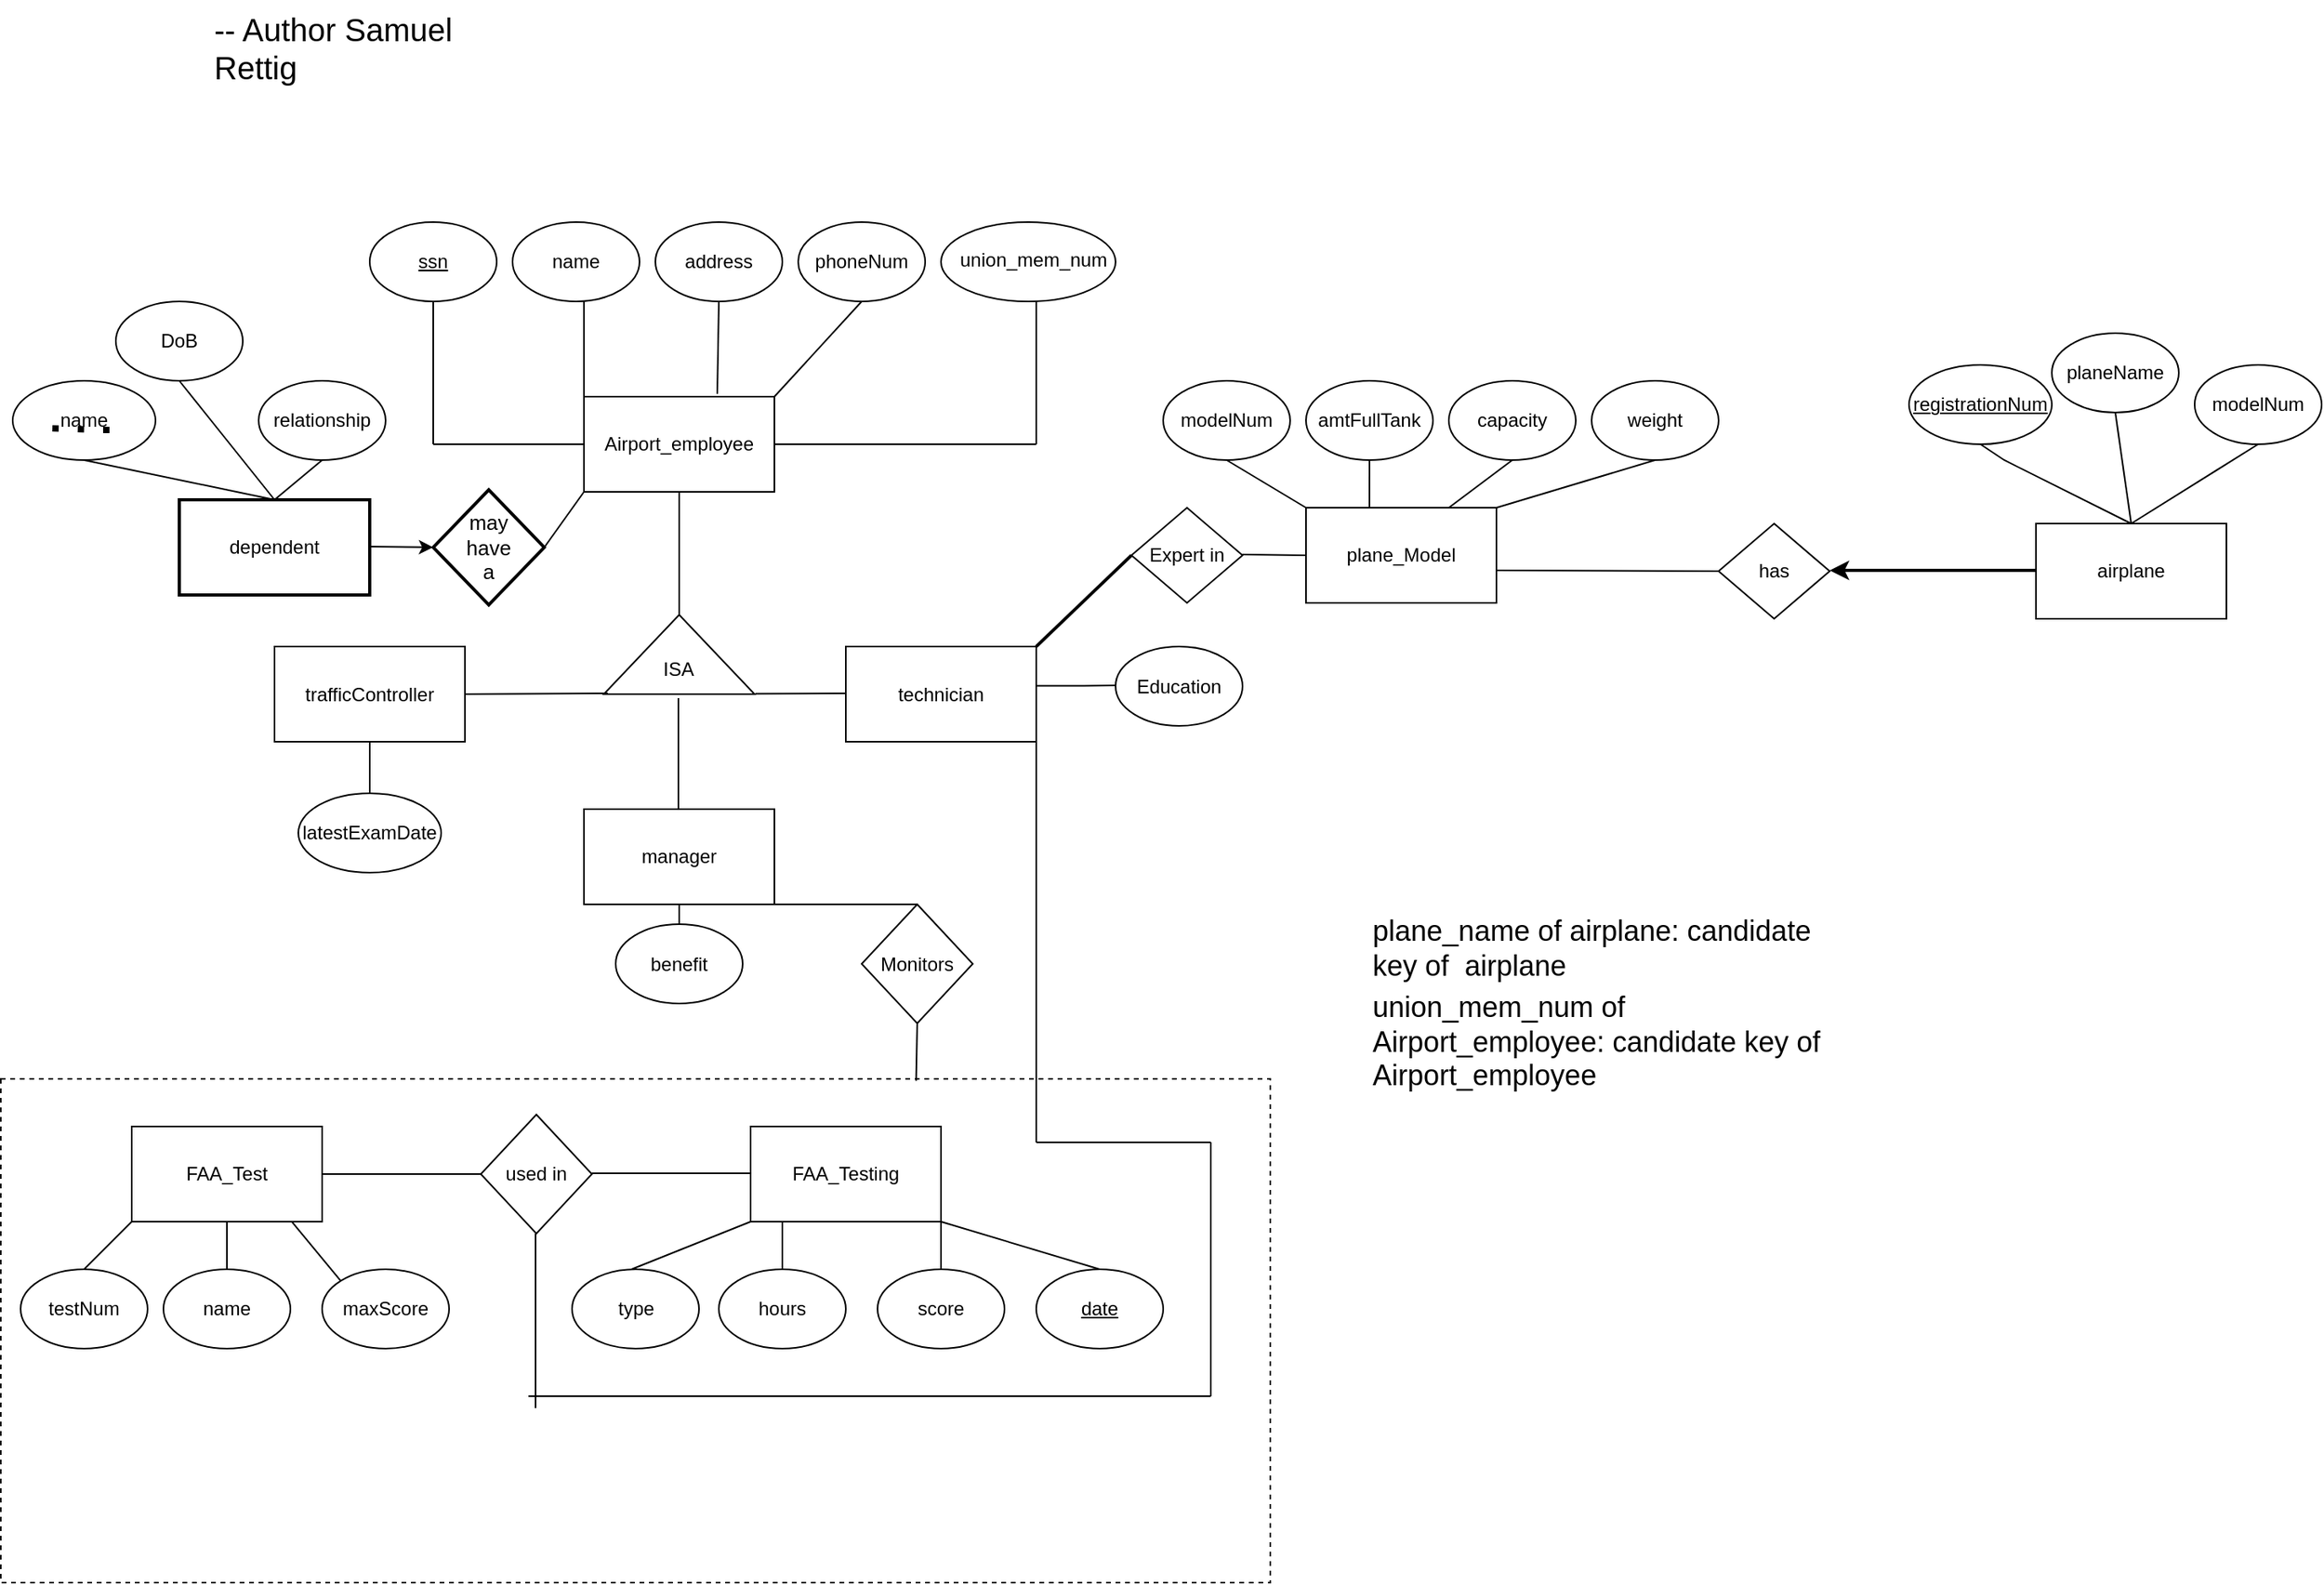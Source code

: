 <mxfile version="20.4.0" type="device"><diagram id="R2lEEEUBdFMjLlhIrx00" name="Page-1"><mxGraphModel dx="1422" dy="727" grid="1" gridSize="10" guides="1" tooltips="1" connect="1" arrows="1" fold="1" page="1" pageScale="1" pageWidth="850" pageHeight="1100" math="0" shadow="0" extFonts="Permanent Marker^https://fonts.googleapis.com/css?family=Permanent+Marker"><root><mxCell id="0"/><mxCell id="1" parent="0"/><mxCell id="yViQUusHLEMbl3dzX_eh-1" value="airplane" style="rounded=0;whiteSpace=wrap;html=1;" parent="1" vertex="1"><mxGeometry x="1290" y="400" width="120" height="60" as="geometry"/></mxCell><mxCell id="yViQUusHLEMbl3dzX_eh-2" value="&lt;u&gt;registrationNum&lt;/u&gt;" style="ellipse;whiteSpace=wrap;html=1;" parent="1" vertex="1"><mxGeometry x="1210" y="300" width="90" height="50" as="geometry"/></mxCell><mxCell id="yViQUusHLEMbl3dzX_eh-3" value="modelNum" style="ellipse;whiteSpace=wrap;html=1;" parent="1" vertex="1"><mxGeometry x="1390" y="300" width="80" height="50" as="geometry"/></mxCell><mxCell id="yViQUusHLEMbl3dzX_eh-4" value="planeName" style="ellipse;whiteSpace=wrap;html=1;" parent="1" vertex="1"><mxGeometry x="1300" y="280" width="80" height="50" as="geometry"/></mxCell><mxCell id="yViQUusHLEMbl3dzX_eh-5" value="" style="endArrow=none;html=1;rounded=0;entryX=0.5;entryY=1;entryDx=0;entryDy=0;exitX=0.5;exitY=0;exitDx=0;exitDy=0;" parent="1" source="yViQUusHLEMbl3dzX_eh-1" target="yViQUusHLEMbl3dzX_eh-4" edge="1"><mxGeometry width="50" height="50" relative="1" as="geometry"><mxPoint x="1330" y="460" as="sourcePoint"/><mxPoint x="1380" y="410" as="targetPoint"/></mxGeometry></mxCell><mxCell id="yViQUusHLEMbl3dzX_eh-6" value="" style="endArrow=none;html=1;rounded=0;entryX=0.5;entryY=1;entryDx=0;entryDy=0;exitX=0.5;exitY=0;exitDx=0;exitDy=0;" parent="1" source="yViQUusHLEMbl3dzX_eh-1" target="yViQUusHLEMbl3dzX_eh-3" edge="1"><mxGeometry width="50" height="50" relative="1" as="geometry"><mxPoint x="1330" y="460" as="sourcePoint"/><mxPoint x="1380" y="410" as="targetPoint"/></mxGeometry></mxCell><mxCell id="yViQUusHLEMbl3dzX_eh-7" value="" style="endArrow=none;html=1;rounded=0;entryX=0.5;entryY=1;entryDx=0;entryDy=0;exitX=0.5;exitY=0;exitDx=0;exitDy=0;" parent="1" source="yViQUusHLEMbl3dzX_eh-1" target="yViQUusHLEMbl3dzX_eh-2" edge="1"><mxGeometry width="50" height="50" relative="1" as="geometry"><mxPoint x="1330" y="460" as="sourcePoint"/><mxPoint x="1380" y="410" as="targetPoint"/><Array as="points"><mxPoint x="1270" y="360"/></Array></mxGeometry></mxCell><mxCell id="yViQUusHLEMbl3dzX_eh-9" value="plane_Model" style="rounded=0;whiteSpace=wrap;html=1;" parent="1" vertex="1"><mxGeometry x="830" y="390" width="120" height="60" as="geometry"/></mxCell><mxCell id="yViQUusHLEMbl3dzX_eh-11" value="modelNum" style="ellipse;whiteSpace=wrap;html=1;" parent="1" vertex="1"><mxGeometry x="740" y="310" width="80" height="50" as="geometry"/></mxCell><mxCell id="yViQUusHLEMbl3dzX_eh-12" value="capacity" style="ellipse;whiteSpace=wrap;html=1;" parent="1" vertex="1"><mxGeometry x="920" y="310" width="80" height="50" as="geometry"/></mxCell><mxCell id="yViQUusHLEMbl3dzX_eh-13" value="weight" style="ellipse;whiteSpace=wrap;html=1;" parent="1" vertex="1"><mxGeometry x="1010" y="310" width="80" height="50" as="geometry"/></mxCell><mxCell id="yViQUusHLEMbl3dzX_eh-14" value="amtFullTank" style="ellipse;whiteSpace=wrap;html=1;" parent="1" vertex="1"><mxGeometry x="830" y="310" width="80" height="50" as="geometry"/></mxCell><mxCell id="yViQUusHLEMbl3dzX_eh-15" value="" style="endArrow=none;html=1;rounded=0;entryX=0.5;entryY=1;entryDx=0;entryDy=0;exitX=0;exitY=0;exitDx=0;exitDy=0;" parent="1" source="yViQUusHLEMbl3dzX_eh-9" target="yViQUusHLEMbl3dzX_eh-11" edge="1"><mxGeometry width="50" height="50" relative="1" as="geometry"><mxPoint x="770" y="500" as="sourcePoint"/><mxPoint x="820" y="450" as="targetPoint"/></mxGeometry></mxCell><mxCell id="yViQUusHLEMbl3dzX_eh-16" value="" style="endArrow=none;html=1;rounded=0;entryX=0.333;entryY=0;entryDx=0;entryDy=0;exitX=0.5;exitY=1;exitDx=0;exitDy=0;entryPerimeter=0;" parent="1" source="yViQUusHLEMbl3dzX_eh-14" target="yViQUusHLEMbl3dzX_eh-9" edge="1"><mxGeometry width="50" height="50" relative="1" as="geometry"><mxPoint x="870" y="340" as="sourcePoint"/><mxPoint x="820" y="450" as="targetPoint"/></mxGeometry></mxCell><mxCell id="yViQUusHLEMbl3dzX_eh-17" value="" style="endArrow=none;html=1;rounded=0;entryX=0.5;entryY=1;entryDx=0;entryDy=0;" parent="1" target="yViQUusHLEMbl3dzX_eh-12" edge="1"><mxGeometry width="50" height="50" relative="1" as="geometry"><mxPoint x="920" y="390" as="sourcePoint"/><mxPoint x="820" y="450" as="targetPoint"/></mxGeometry></mxCell><mxCell id="yViQUusHLEMbl3dzX_eh-18" value="" style="endArrow=none;html=1;rounded=0;entryX=0.5;entryY=1;entryDx=0;entryDy=0;exitX=1;exitY=0;exitDx=0;exitDy=0;" parent="1" source="yViQUusHLEMbl3dzX_eh-9" target="yViQUusHLEMbl3dzX_eh-13" edge="1"><mxGeometry width="50" height="50" relative="1" as="geometry"><mxPoint x="770" y="500" as="sourcePoint"/><mxPoint x="820" y="450" as="targetPoint"/></mxGeometry></mxCell><mxCell id="yViQUusHLEMbl3dzX_eh-20" value="&lt;u&gt;ssn&lt;/u&gt;" style="ellipse;whiteSpace=wrap;html=1;" parent="1" vertex="1"><mxGeometry x="240" y="210" width="80" height="50" as="geometry"/></mxCell><mxCell id="yViQUusHLEMbl3dzX_eh-21" value="name" style="ellipse;whiteSpace=wrap;html=1;" parent="1" vertex="1"><mxGeometry x="330" y="210" width="80" height="50" as="geometry"/></mxCell><mxCell id="yViQUusHLEMbl3dzX_eh-22" value="address" style="ellipse;whiteSpace=wrap;html=1;" parent="1" vertex="1"><mxGeometry x="420" y="210" width="80" height="50" as="geometry"/></mxCell><mxCell id="yViQUusHLEMbl3dzX_eh-23" value="phoneNum" style="ellipse;whiteSpace=wrap;html=1;" parent="1" vertex="1"><mxGeometry x="510" y="210" width="80" height="50" as="geometry"/></mxCell><mxCell id="yViQUusHLEMbl3dzX_eh-24" value="" style="ellipse;whiteSpace=wrap;html=1;" parent="1" vertex="1"><mxGeometry x="600" y="210" width="110" height="50" as="geometry"/></mxCell><mxCell id="yViQUusHLEMbl3dzX_eh-31" value="trafficController" style="rounded=0;whiteSpace=wrap;html=1;" parent="1" vertex="1"><mxGeometry x="180" y="477.5" width="120" height="60" as="geometry"/></mxCell><mxCell id="yViQUusHLEMbl3dzX_eh-32" value="manager" style="rounded=0;whiteSpace=wrap;html=1;" parent="1" vertex="1"><mxGeometry x="375" y="580" width="120" height="60" as="geometry"/></mxCell><mxCell id="yViQUusHLEMbl3dzX_eh-33" value="technician" style="rounded=0;whiteSpace=wrap;html=1;" parent="1" vertex="1"><mxGeometry x="540" y="477.5" width="120" height="60" as="geometry"/></mxCell><mxCell id="yViQUusHLEMbl3dzX_eh-35" value="" style="endArrow=none;html=1;rounded=0;exitX=0.005;exitY=1.005;exitDx=0;exitDy=0;exitPerimeter=0;" parent="1" source="5Nx3o-nqfE-c4j1aKggr-1" edge="1"><mxGeometry width="50" height="50" relative="1" as="geometry"><mxPoint x="475" y="500" as="sourcePoint"/><mxPoint x="540" y="507" as="targetPoint"/></mxGeometry></mxCell><mxCell id="yViQUusHLEMbl3dzX_eh-38" value="benefit" style="ellipse;whiteSpace=wrap;html=1;" parent="1" vertex="1"><mxGeometry x="395" y="652.5" width="80" height="50" as="geometry"/></mxCell><mxCell id="yViQUusHLEMbl3dzX_eh-39" value="latestExamDate" style="ellipse;whiteSpace=wrap;html=1;" parent="1" vertex="1"><mxGeometry x="195" y="570" width="90" height="50" as="geometry"/></mxCell><mxCell id="yViQUusHLEMbl3dzX_eh-41" value="" style="endArrow=none;html=1;rounded=0;strokeWidth=1;entryX=0.5;entryY=1;entryDx=0;entryDy=0;exitX=0.5;exitY=0;exitDx=0;exitDy=0;" parent="1" source="yViQUusHLEMbl3dzX_eh-39" target="yViQUusHLEMbl3dzX_eh-31" edge="1"><mxGeometry width="50" height="50" relative="1" as="geometry"><mxPoint y="670" as="sourcePoint"/><mxPoint x="50" y="620" as="targetPoint"/></mxGeometry></mxCell><mxCell id="yViQUusHLEMbl3dzX_eh-42" value="" style="endArrow=none;html=1;rounded=0;strokeWidth=1;entryX=0.5;entryY=0;entryDx=0;entryDy=0;exitX=0.5;exitY=1;exitDx=0;exitDy=0;" parent="1" source="yViQUusHLEMbl3dzX_eh-32" target="yViQUusHLEMbl3dzX_eh-38" edge="1"><mxGeometry width="50" height="50" relative="1" as="geometry"><mxPoint x="584.97" y="670" as="sourcePoint"/><mxPoint x="604.97" y="520" as="targetPoint"/></mxGeometry></mxCell><mxCell id="eNSWfuict16DgZTzpC5X-1" value="&lt;div style=&quot;font-size: 13px;&quot;&gt;&lt;font style=&quot;font-size: 13px;&quot;&gt;may &lt;br&gt;&lt;/font&gt;&lt;/div&gt;&lt;div style=&quot;font-size: 13px;&quot;&gt;&lt;font style=&quot;font-size: 13px;&quot;&gt;have&lt;/font&gt;&lt;/div&gt;&lt;div style=&quot;font-size: 13px;&quot;&gt;&lt;font style=&quot;font-size: 13px;&quot;&gt;a&lt;/font&gt;&lt;br&gt;&lt;/div&gt;" style="rhombus;whiteSpace=wrap;html=1;fontSize=8;strokeWidth=2;" parent="1" vertex="1"><mxGeometry x="280" y="378.75" width="70" height="72.5" as="geometry"/></mxCell><mxCell id="eNSWfuict16DgZTzpC5X-3" value="dependent" style="rounded=0;whiteSpace=wrap;html=1;strokeWidth=2;" parent="1" vertex="1"><mxGeometry x="120" y="385" width="120" height="60" as="geometry"/></mxCell><mxCell id="eNSWfuict16DgZTzpC5X-5" value="name" style="ellipse;whiteSpace=wrap;html=1;" parent="1" vertex="1"><mxGeometry x="15" y="310" width="90" height="50" as="geometry"/></mxCell><mxCell id="eNSWfuict16DgZTzpC5X-6" value="relationship" style="ellipse;whiteSpace=wrap;html=1;" parent="1" vertex="1"><mxGeometry x="170" y="310" width="80" height="50" as="geometry"/></mxCell><mxCell id="eNSWfuict16DgZTzpC5X-7" value="DoB" style="ellipse;whiteSpace=wrap;html=1;" parent="1" vertex="1"><mxGeometry x="80" y="260" width="80" height="50" as="geometry"/></mxCell><mxCell id="eNSWfuict16DgZTzpC5X-8" value="" style="endArrow=none;html=1;rounded=0;strokeWidth=1;entryX=0.5;entryY=1;entryDx=0;entryDy=0;exitX=0.5;exitY=0;exitDx=0;exitDy=0;" parent="1" source="eNSWfuict16DgZTzpC5X-3" target="eNSWfuict16DgZTzpC5X-6" edge="1"><mxGeometry width="50" height="50" relative="1" as="geometry"><mxPoint x="390" y="430" as="sourcePoint"/><mxPoint x="440" y="380" as="targetPoint"/></mxGeometry></mxCell><mxCell id="eNSWfuict16DgZTzpC5X-9" value="" style="endArrow=none;html=1;rounded=0;strokeWidth=1;entryX=0.5;entryY=1;entryDx=0;entryDy=0;exitX=0.5;exitY=0;exitDx=0;exitDy=0;" parent="1" source="eNSWfuict16DgZTzpC5X-3" target="eNSWfuict16DgZTzpC5X-5" edge="1"><mxGeometry width="50" height="50" relative="1" as="geometry"><mxPoint x="390" y="430" as="sourcePoint"/><mxPoint x="440" y="380" as="targetPoint"/></mxGeometry></mxCell><mxCell id="eNSWfuict16DgZTzpC5X-10" value="" style="endArrow=none;html=1;rounded=0;strokeWidth=1;entryX=0.5;entryY=1;entryDx=0;entryDy=0;exitX=0.5;exitY=0;exitDx=0;exitDy=0;" parent="1" source="eNSWfuict16DgZTzpC5X-3" target="eNSWfuict16DgZTzpC5X-7" edge="1"><mxGeometry width="50" height="50" relative="1" as="geometry"><mxPoint x="390" y="430" as="sourcePoint"/><mxPoint x="440" y="380" as="targetPoint"/></mxGeometry></mxCell><mxCell id="eNSWfuict16DgZTzpC5X-11" value="FAA_Test" style="rounded=0;whiteSpace=wrap;html=1;" parent="1" vertex="1"><mxGeometry x="90" y="780" width="120" height="60" as="geometry"/></mxCell><mxCell id="eNSWfuict16DgZTzpC5X-12" value="testNum" style="ellipse;whiteSpace=wrap;html=1;" parent="1" vertex="1"><mxGeometry x="20" y="870" width="80" height="50" as="geometry"/></mxCell><mxCell id="eNSWfuict16DgZTzpC5X-13" value="name" style="ellipse;whiteSpace=wrap;html=1;" parent="1" vertex="1"><mxGeometry x="110" y="870" width="80" height="50" as="geometry"/></mxCell><mxCell id="eNSWfuict16DgZTzpC5X-14" value="maxScore" style="ellipse;whiteSpace=wrap;html=1;" parent="1" vertex="1"><mxGeometry x="210" y="870" width="80" height="50" as="geometry"/></mxCell><mxCell id="eNSWfuict16DgZTzpC5X-15" value="" style="endArrow=none;html=1;rounded=0;strokeWidth=1;entryX=0;entryY=0;entryDx=0;entryDy=0;exitX=0.842;exitY=1.004;exitDx=0;exitDy=0;exitPerimeter=0;" parent="1" source="eNSWfuict16DgZTzpC5X-11" target="eNSWfuict16DgZTzpC5X-14" edge="1"><mxGeometry width="50" height="50" relative="1" as="geometry"><mxPoint x="200" y="850" as="sourcePoint"/><mxPoint x="190" y="870" as="targetPoint"/><Array as="points"/></mxGeometry></mxCell><mxCell id="eNSWfuict16DgZTzpC5X-17" value="" style="endArrow=none;html=1;rounded=0;strokeWidth=1;entryX=0.5;entryY=0;entryDx=0;entryDy=0;exitX=0;exitY=1;exitDx=0;exitDy=0;" parent="1" source="eNSWfuict16DgZTzpC5X-11" target="eNSWfuict16DgZTzpC5X-12" edge="1"><mxGeometry width="50" height="50" relative="1" as="geometry"><mxPoint x="-110" y="1070" as="sourcePoint"/><mxPoint x="-60" y="1020" as="targetPoint"/></mxGeometry></mxCell><mxCell id="eNSWfuict16DgZTzpC5X-18" value="" style="endArrow=none;html=1;rounded=0;strokeWidth=1;entryX=0.5;entryY=1;entryDx=0;entryDy=0;exitX=0.5;exitY=0;exitDx=0;exitDy=0;" parent="1" source="eNSWfuict16DgZTzpC5X-13" target="eNSWfuict16DgZTzpC5X-11" edge="1"><mxGeometry width="50" height="50" relative="1" as="geometry"><mxPoint x="350" y="780" as="sourcePoint"/><mxPoint x="400" y="730" as="targetPoint"/></mxGeometry></mxCell><mxCell id="eNSWfuict16DgZTzpC5X-20" value="type" style="ellipse;whiteSpace=wrap;html=1;" parent="1" vertex="1"><mxGeometry x="367.5" y="870" width="80" height="50" as="geometry"/></mxCell><mxCell id="eNSWfuict16DgZTzpC5X-21" value="score" style="ellipse;whiteSpace=wrap;html=1;" parent="1" vertex="1"><mxGeometry x="560" y="870" width="80" height="50" as="geometry"/></mxCell><mxCell id="eNSWfuict16DgZTzpC5X-22" value="&lt;u&gt;date&lt;/u&gt;" style="ellipse;whiteSpace=wrap;html=1;" parent="1" vertex="1"><mxGeometry x="660" y="870" width="80" height="50" as="geometry"/></mxCell><mxCell id="eNSWfuict16DgZTzpC5X-23" value="hours" style="ellipse;whiteSpace=wrap;html=1;" parent="1" vertex="1"><mxGeometry x="460" y="870" width="80" height="50" as="geometry"/></mxCell><mxCell id="eNSWfuict16DgZTzpC5X-24" value="FAA_Testing" style="rounded=0;whiteSpace=wrap;html=1;" parent="1" vertex="1"><mxGeometry x="480" y="780" width="120" height="60" as="geometry"/></mxCell><mxCell id="5Nx3o-nqfE-c4j1aKggr-1" value="" style="triangle;whiteSpace=wrap;html=1;rotation=-90;" parent="1" vertex="1"><mxGeometry x="410" y="435" width="50" height="95" as="geometry"/></mxCell><mxCell id="5Nx3o-nqfE-c4j1aKggr-2" value="ISA" style="text;whiteSpace=wrap;html=1;" parent="1" vertex="1"><mxGeometry x="422.5" y="477.5" width="25" height="40" as="geometry"/></mxCell><mxCell id="5Nx3o-nqfE-c4j1aKggr-5" value="" style="endArrow=none;html=1;rounded=0;entryX=1;entryY=0.5;entryDx=0;entryDy=0;" parent="1" target="5Nx3o-nqfE-c4j1aKggr-1" edge="1"><mxGeometry width="50" height="50" relative="1" as="geometry"><mxPoint x="435" y="380" as="sourcePoint"/><mxPoint x="290" y="460" as="targetPoint"/></mxGeometry></mxCell><mxCell id="5Nx3o-nqfE-c4j1aKggr-6" value="" style="endArrow=none;html=1;rounded=0;entryX=1;entryY=0.5;entryDx=0;entryDy=0;" parent="1" target="yViQUusHLEMbl3dzX_eh-31" edge="1"><mxGeometry width="50" height="50" relative="1" as="geometry"><mxPoint x="390" y="507" as="sourcePoint"/><mxPoint x="310" y="507" as="targetPoint"/></mxGeometry></mxCell><mxCell id="5Nx3o-nqfE-c4j1aKggr-9" value="Airport_employee" style="rounded=0;whiteSpace=wrap;html=1;" parent="1" vertex="1"><mxGeometry x="375" y="320" width="120" height="60" as="geometry"/></mxCell><mxCell id="5Nx3o-nqfE-c4j1aKggr-14" value="" style="endArrow=none;html=1;rounded=0;entryX=0.5;entryY=1;entryDx=0;entryDy=0;" parent="1" target="yViQUusHLEMbl3dzX_eh-20" edge="1"><mxGeometry width="50" height="50" relative="1" as="geometry"><mxPoint x="280" y="350" as="sourcePoint"/><mxPoint x="290" y="260" as="targetPoint"/></mxGeometry></mxCell><mxCell id="5Nx3o-nqfE-c4j1aKggr-15" value="" style="endArrow=none;html=1;rounded=0;entryX=0;entryY=0.5;entryDx=0;entryDy=0;" parent="1" target="5Nx3o-nqfE-c4j1aKggr-9" edge="1"><mxGeometry width="50" height="50" relative="1" as="geometry"><mxPoint x="280" y="350" as="sourcePoint"/><mxPoint x="330" y="300" as="targetPoint"/></mxGeometry></mxCell><mxCell id="5Nx3o-nqfE-c4j1aKggr-16" value="" style="endArrow=none;html=1;rounded=0;exitX=0;exitY=0;exitDx=0;exitDy=0;" parent="1" source="5Nx3o-nqfE-c4j1aKggr-9" edge="1"><mxGeometry width="50" height="50" relative="1" as="geometry"><mxPoint x="325" y="310" as="sourcePoint"/><mxPoint x="375" y="260" as="targetPoint"/></mxGeometry></mxCell><mxCell id="5Nx3o-nqfE-c4j1aKggr-17" value="" style="endArrow=none;html=1;rounded=0;entryX=0.5;entryY=1;entryDx=0;entryDy=0;exitX=0.7;exitY=-0.029;exitDx=0;exitDy=0;exitPerimeter=0;" parent="1" source="5Nx3o-nqfE-c4j1aKggr-9" target="yViQUusHLEMbl3dzX_eh-22" edge="1"><mxGeometry width="50" height="50" relative="1" as="geometry"><mxPoint x="430" y="300" as="sourcePoint"/><mxPoint x="480" y="250" as="targetPoint"/></mxGeometry></mxCell><mxCell id="5Nx3o-nqfE-c4j1aKggr-18" value="" style="endArrow=none;html=1;rounded=0;exitX=1;exitY=0;exitDx=0;exitDy=0;entryX=0.5;entryY=1;entryDx=0;entryDy=0;" parent="1" source="5Nx3o-nqfE-c4j1aKggr-9" target="yViQUusHLEMbl3dzX_eh-23" edge="1"><mxGeometry width="50" height="50" relative="1" as="geometry"><mxPoint x="510" y="290" as="sourcePoint"/><mxPoint x="560" y="240" as="targetPoint"/></mxGeometry></mxCell><mxCell id="5Nx3o-nqfE-c4j1aKggr-19" value="" style="endArrow=none;html=1;rounded=0;" parent="1" edge="1"><mxGeometry width="50" height="50" relative="1" as="geometry"><mxPoint x="660" y="350" as="sourcePoint"/><mxPoint x="660" y="260" as="targetPoint"/></mxGeometry></mxCell><mxCell id="5Nx3o-nqfE-c4j1aKggr-20" value="" style="endArrow=none;html=1;rounded=0;exitX=1;exitY=0.5;exitDx=0;exitDy=0;" parent="1" source="5Nx3o-nqfE-c4j1aKggr-9" edge="1"><mxGeometry width="50" height="50" relative="1" as="geometry"><mxPoint x="590" y="370" as="sourcePoint"/><mxPoint x="660" y="350" as="targetPoint"/></mxGeometry></mxCell><mxCell id="5Nx3o-nqfE-c4j1aKggr-21" value="" style="endArrow=none;html=1;rounded=0;exitX=1;exitY=0.5;exitDx=0;exitDy=0;" parent="1" source="eNSWfuict16DgZTzpC5X-1" edge="1"><mxGeometry width="50" height="50" relative="1" as="geometry"><mxPoint x="325" y="430" as="sourcePoint"/><mxPoint x="375" y="380" as="targetPoint"/></mxGeometry></mxCell><mxCell id="5Nx3o-nqfE-c4j1aKggr-22" value="" style="endArrow=none;html=1;rounded=0;" parent="1" edge="1"><mxGeometry width="50" height="50" relative="1" as="geometry"><mxPoint x="434.5" y="580" as="sourcePoint"/><mxPoint x="434.5" y="510" as="targetPoint"/></mxGeometry></mxCell><mxCell id="5Nx3o-nqfE-c4j1aKggr-23" value="Education" style="ellipse;whiteSpace=wrap;html=1;" parent="1" vertex="1"><mxGeometry x="710" y="477.5" width="80" height="50" as="geometry"/></mxCell><mxCell id="5Nx3o-nqfE-c4j1aKggr-26" value="" style="endArrow=none;html=1;rounded=0;entryX=1;entryY=0;entryDx=0;entryDy=0;strokeWidth=2;" parent="1" target="yViQUusHLEMbl3dzX_eh-33" edge="1"><mxGeometry width="50" height="50" relative="1" as="geometry"><mxPoint x="720" y="420" as="sourcePoint"/><mxPoint x="665" y="380" as="targetPoint"/><Array as="points"/></mxGeometry></mxCell><mxCell id="5Nx3o-nqfE-c4j1aKggr-27" value="Expert in" style="rhombus;whiteSpace=wrap;html=1;" parent="1" vertex="1"><mxGeometry x="720" y="390" width="70" height="60" as="geometry"/></mxCell><mxCell id="5Nx3o-nqfE-c4j1aKggr-49" value="" style="endArrow=none;html=1;rounded=0;" parent="1" edge="1"><mxGeometry width="50" height="50" relative="1" as="geometry"><mxPoint x="830" y="420" as="sourcePoint"/><mxPoint x="790" y="419.5" as="targetPoint"/><Array as="points"/></mxGeometry></mxCell><mxCell id="5Nx3o-nqfE-c4j1aKggr-52" value="" style="endArrow=classic;html=1;rounded=0;" parent="1" edge="1"><mxGeometry width="50" height="50" relative="1" as="geometry"><mxPoint x="240" y="414.5" as="sourcePoint"/><mxPoint x="280" y="415" as="targetPoint"/></mxGeometry></mxCell><mxCell id="5Nx3o-nqfE-c4j1aKggr-54" value="&lt;font style=&quot;font-size: 12px;&quot;&gt;Monitors&lt;/font&gt;" style="rhombus;whiteSpace=wrap;html=1;fontSize=8;strokeWidth=1;" parent="1" vertex="1"><mxGeometry x="550" y="640" width="70" height="75" as="geometry"/></mxCell><mxCell id="5Nx3o-nqfE-c4j1aKggr-55" value="" style="endArrow=none;html=1;rounded=0;strokeWidth=1;entryX=1;entryY=0.5;entryDx=0;entryDy=0;exitX=0.5;exitY=0;exitDx=0;exitDy=0;" parent="1" source="5Nx3o-nqfE-c4j1aKggr-54" edge="1"><mxGeometry width="50" height="50" relative="1" as="geometry"><mxPoint x="555" y="615" as="sourcePoint"/><mxPoint x="495" y="640" as="targetPoint"/></mxGeometry></mxCell><mxCell id="5Nx3o-nqfE-c4j1aKggr-59" value="" style="endArrow=none;html=1;rounded=0;strokeWidth=1;entryX=1;entryY=0.5;entryDx=0;entryDy=0;exitX=0;exitY=1;exitDx=0;exitDy=0;" parent="1" source="eNSWfuict16DgZTzpC5X-24" edge="1"><mxGeometry width="50" height="50" relative="1" as="geometry"><mxPoint x="465" y="845" as="sourcePoint"/><mxPoint x="405" y="870" as="targetPoint"/></mxGeometry></mxCell><mxCell id="5Nx3o-nqfE-c4j1aKggr-60" value="" style="endArrow=none;html=1;rounded=0;strokeWidth=1;entryX=0.5;entryY=0;entryDx=0;entryDy=0;" parent="1" target="eNSWfuict16DgZTzpC5X-23" edge="1"><mxGeometry width="50" height="50" relative="1" as="geometry"><mxPoint x="500" y="840" as="sourcePoint"/><mxPoint x="495" y="870" as="targetPoint"/></mxGeometry></mxCell><mxCell id="5Nx3o-nqfE-c4j1aKggr-61" value="" style="endArrow=none;html=1;rounded=0;strokeWidth=1;entryX=0.5;entryY=0;entryDx=0;entryDy=0;exitX=1;exitY=1;exitDx=0;exitDy=0;" parent="1" source="eNSWfuict16DgZTzpC5X-24" target="eNSWfuict16DgZTzpC5X-21" edge="1"><mxGeometry width="50" height="50" relative="1" as="geometry"><mxPoint x="810" y="840" as="sourcePoint"/><mxPoint x="550" y="860" as="targetPoint"/></mxGeometry></mxCell><mxCell id="5Nx3o-nqfE-c4j1aKggr-62" value="" style="endArrow=none;html=1;rounded=0;strokeWidth=1;entryX=0.5;entryY=0;entryDx=0;entryDy=0;exitX=1;exitY=1;exitDx=0;exitDy=0;" parent="1" source="eNSWfuict16DgZTzpC5X-24" target="eNSWfuict16DgZTzpC5X-22" edge="1"><mxGeometry width="50" height="50" relative="1" as="geometry"><mxPoint x="740" y="800" as="sourcePoint"/><mxPoint x="740" y="830" as="targetPoint"/></mxGeometry></mxCell><mxCell id="5Nx3o-nqfE-c4j1aKggr-68" value="&lt;font style=&quot;font-size: 12px;&quot;&gt;used in&lt;/font&gt;" style="rhombus;whiteSpace=wrap;html=1;fontSize=8;strokeWidth=1;" parent="1" vertex="1"><mxGeometry x="310" y="772.5" width="70" height="75" as="geometry"/></mxCell><mxCell id="5Nx3o-nqfE-c4j1aKggr-69" value="" style="endArrow=none;html=1;rounded=0;strokeWidth=1;startArrow=none;exitX=1;exitY=0.5;exitDx=0;exitDy=0;" parent="1" source="eNSWfuict16DgZTzpC5X-11" edge="1"><mxGeometry width="50" height="50" relative="1" as="geometry"><mxPoint x="205.882" y="736.25" as="sourcePoint"/><mxPoint x="310" y="810" as="targetPoint"/></mxGeometry></mxCell><mxCell id="5Nx3o-nqfE-c4j1aKggr-71" value="" style="endArrow=none;html=1;rounded=0;strokeWidth=1;" parent="1" edge="1"><mxGeometry width="50" height="50" relative="1" as="geometry"><mxPoint x="380" y="809.5" as="sourcePoint"/><mxPoint x="480" y="809.5" as="targetPoint"/></mxGeometry></mxCell><mxCell id="OQBqxqENZ9IL61LayexS-1" value="has" style="rhombus;whiteSpace=wrap;html=1;" parent="1" vertex="1"><mxGeometry x="1090" y="400" width="70" height="60" as="geometry"/></mxCell><mxCell id="OQBqxqENZ9IL61LayexS-4" value="" style="endArrow=classic;html=1;rounded=0;strokeWidth=2;" parent="1" edge="1"><mxGeometry width="50" height="50" relative="1" as="geometry"><mxPoint x="1290" y="429.5" as="sourcePoint"/><mxPoint x="1160" y="429.5" as="targetPoint"/></mxGeometry></mxCell><mxCell id="OQBqxqENZ9IL61LayexS-6" value="" style="endArrow=none;html=1;rounded=0;exitX=1;exitY=0.5;exitDx=0;exitDy=0;" parent="1" edge="1"><mxGeometry width="50" height="50" relative="1" as="geometry"><mxPoint x="950" y="429.5" as="sourcePoint"/><mxPoint x="1090" y="430" as="targetPoint"/></mxGeometry></mxCell><mxCell id="OQBqxqENZ9IL61LayexS-7" value="union_mem_num" style="text;whiteSpace=wrap;html=1;" parent="1" vertex="1"><mxGeometry x="610" y="220" width="90" height="40" as="geometry"/></mxCell><mxCell id="OQBqxqENZ9IL61LayexS-8" value="&lt;font style=&quot;font-size: 18px;&quot;&gt;union_mem_num of Airport_employee: candidate key of Airport_employee&lt;/font&gt;" style="text;whiteSpace=wrap;html=1;" parent="1" vertex="1"><mxGeometry x="870" y="687.5" width="300" height="40" as="geometry"/></mxCell><mxCell id="OQBqxqENZ9IL61LayexS-12" value="" style="endArrow=none;dashed=1;html=1;dashPattern=1 3;strokeWidth=4;rounded=0;fontSize=13;" parent="1" edge="1"><mxGeometry width="50" height="50" relative="1" as="geometry"><mxPoint x="40" y="340" as="sourcePoint"/><mxPoint x="80" y="341" as="targetPoint"/><Array as="points"><mxPoint x="70" y="341"/></Array></mxGeometry></mxCell><mxCell id="OQBqxqENZ9IL61LayexS-15" value="" style="endArrow=none;html=1;rounded=0;strokeWidth=1;fontSize=13;entryX=1;entryY=1;entryDx=0;entryDy=0;" parent="1" target="yViQUusHLEMbl3dzX_eh-33" edge="1"><mxGeometry width="50" height="50" relative="1" as="geometry"><mxPoint x="660" y="790" as="sourcePoint"/><mxPoint x="720" y="740" as="targetPoint"/></mxGeometry></mxCell><mxCell id="OQBqxqENZ9IL61LayexS-16" value="" style="endArrow=none;html=1;rounded=0;strokeWidth=1;fontSize=13;" parent="1" edge="1"><mxGeometry width="50" height="50" relative="1" as="geometry"><mxPoint x="770" y="950" as="sourcePoint"/><mxPoint x="770" y="790" as="targetPoint"/></mxGeometry></mxCell><mxCell id="OQBqxqENZ9IL61LayexS-17" value="" style="endArrow=none;html=1;rounded=0;strokeWidth=1;fontSize=13;" parent="1" edge="1"><mxGeometry width="50" height="50" relative="1" as="geometry"><mxPoint x="770" y="790" as="sourcePoint"/><mxPoint x="660" y="790" as="targetPoint"/></mxGeometry></mxCell><mxCell id="OQBqxqENZ9IL61LayexS-18" value="" style="endArrow=none;html=1;rounded=0;strokeWidth=1;fontSize=13;entryX=1;entryY=1;entryDx=0;entryDy=0;" parent="1" edge="1"><mxGeometry width="50" height="50" relative="1" as="geometry"><mxPoint x="340" y="950" as="sourcePoint"/><mxPoint x="770" y="950" as="targetPoint"/></mxGeometry></mxCell><mxCell id="OQBqxqENZ9IL61LayexS-19" value="" style="endArrow=none;html=1;rounded=0;strokeWidth=1;fontSize=13;" parent="1" edge="1"><mxGeometry width="50" height="50" relative="1" as="geometry"><mxPoint x="344.5" y="957.5" as="sourcePoint"/><mxPoint x="344.5" y="847.5" as="targetPoint"/></mxGeometry></mxCell><mxCell id="OQBqxqENZ9IL61LayexS-23" value="" style="endArrow=none;html=1;rounded=0;strokeWidth=1;fontSize=13;entryX=0.5;entryY=1;entryDx=0;entryDy=0;exitX=0.721;exitY=0.004;exitDx=0;exitDy=0;exitPerimeter=0;" parent="1" source="OQBqxqENZ9IL61LayexS-24" target="5Nx3o-nqfE-c4j1aKggr-54" edge="1"><mxGeometry width="50" height="50" relative="1" as="geometry"><mxPoint x="590" y="735.297" as="sourcePoint"/><mxPoint x="575" y="707.5" as="targetPoint"/></mxGeometry></mxCell><mxCell id="OQBqxqENZ9IL61LayexS-24" value="" style="rounded=0;whiteSpace=wrap;html=1;strokeWidth=1;fontSize=13;dashed=1;fillColor=none;" parent="1" vertex="1"><mxGeometry x="7.5" y="750" width="800" height="317.5" as="geometry"/></mxCell><mxCell id="OQBqxqENZ9IL61LayexS-25" value="" style="endArrow=none;html=1;rounded=0;strokeWidth=1;entryX=0;entryY=0.645;entryDx=0;entryDy=0;entryPerimeter=0;" parent="1" edge="1"><mxGeometry width="50" height="50" relative="1" as="geometry"><mxPoint x="660" y="502.25" as="sourcePoint"/><mxPoint x="710" y="502" as="targetPoint"/><Array as="points"><mxPoint x="690" y="502.25"/></Array></mxGeometry></mxCell><mxCell id="OQBqxqENZ9IL61LayexS-26" value="&lt;font style=&quot;font-size: 18px;&quot;&gt;plane_name of airplane: candidate key of&amp;nbsp; airplane&lt;/font&gt;" style="text;whiteSpace=wrap;html=1;" parent="1" vertex="1"><mxGeometry x="870" y="640" width="300" height="40" as="geometry"/></mxCell><mxCell id="H1yXOy7H4CPvJQ4soks8-1" value="&lt;font style=&quot;font-size: 20px;&quot;&gt;-- Author Samuel Rettig&lt;/font&gt;" style="text;whiteSpace=wrap;html=1;" vertex="1" parent="1"><mxGeometry x="140" y="70" width="200" height="40" as="geometry"/></mxCell></root></mxGraphModel></diagram></mxfile>